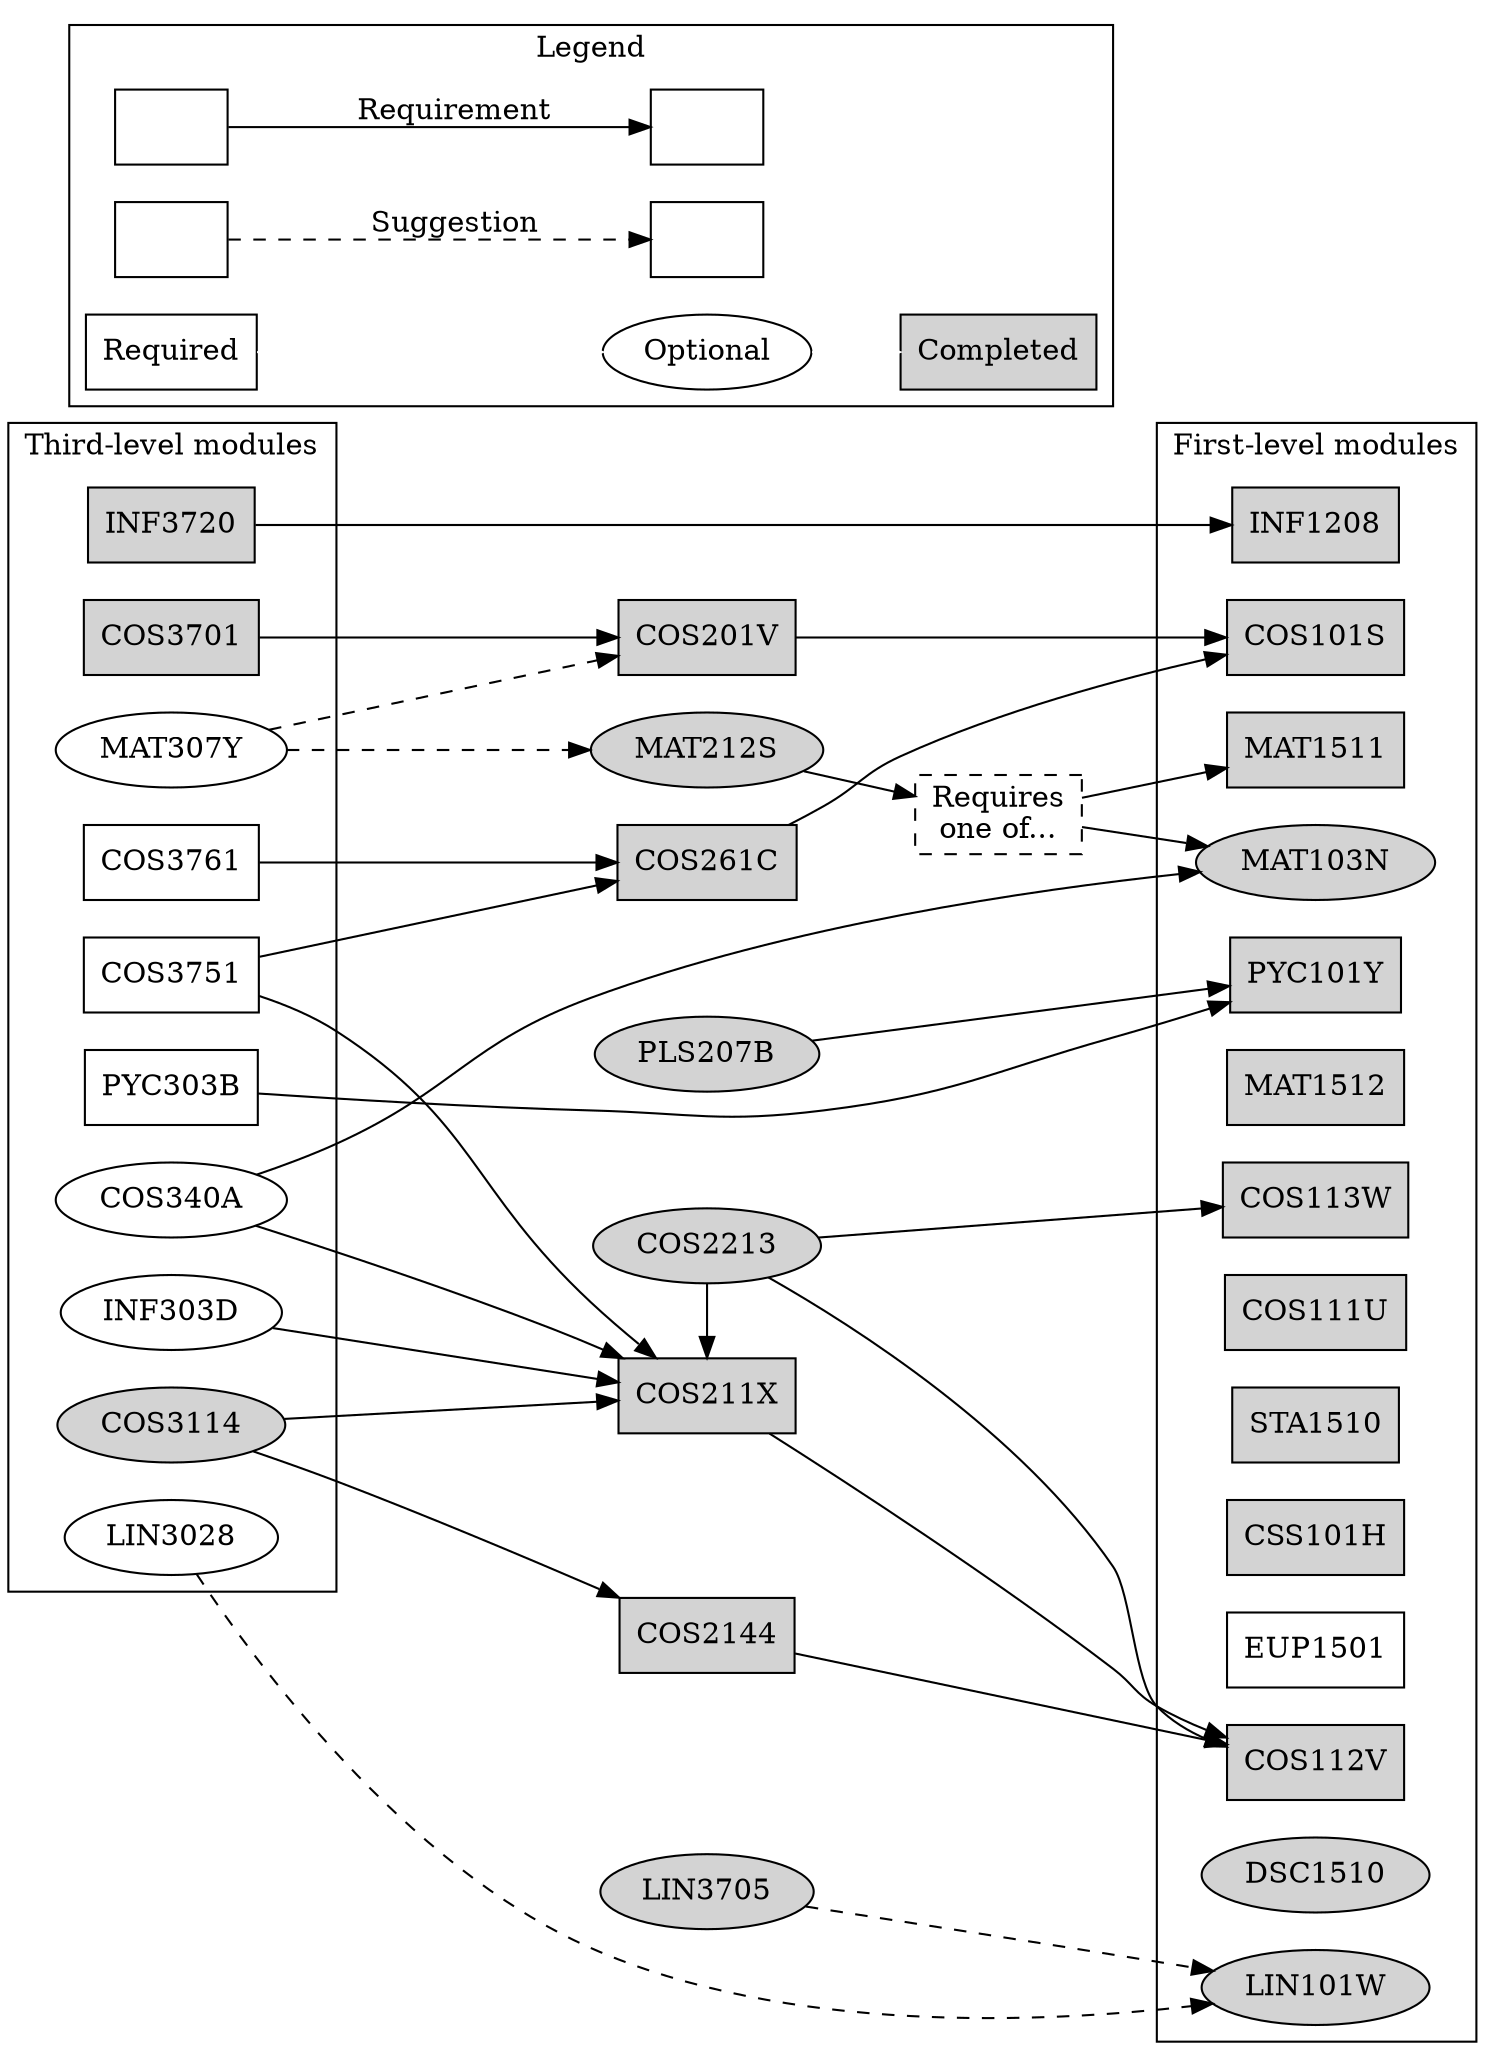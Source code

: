 digraph ComputationalIntelligence {
    node [shape=box];
    rankdir=LR;

    subgraph cluster3 {
        label = "Third-level modules";

        {rank=same;
        COS3701 [style=filled]
        INF3720 [style=filled]
        COS3751
        COS3761
        PYC303B}

        {rank=same; node [shape=ellipse];
        COS3114 [style=filled]
        MAT307Y COS340A
        INF303D
        LIN3028}
    }

    {rank=same; node [style=filled];
    COS201V COS211X COS261C COS2144}

    {rank=same; node [style=filled]; node [shape=ellipse];
    PLS207B MAT212S COS2213 LIN3705}

    MAT103OR151 [label="Requires\none of...", style=dashed];

    subgraph cluster1 {
        label = "First-level modules";

        {rank=same;
        {node [style=filled];
              COS101S COS112V COS113W INF1208 MAT1511 MAT1512
              PYC101Y COS111U STA1510 CSS101H}
        EUP1501}

        {rank=same; node [shape=ellipse];
            {node [style=filled];
                MAT103N DSC1510 LIN101W}}
    }


    subgraph cluster0 {
        rankdir=LR;
        label = "Legend";

        Module1 [label=""];
        Module2 [label=""];
        Module3 [label=""];
        Module4 [label=""];
        Module2 -> Module1 [label="Requirement"]
        Module4 -> Module3 [label="Suggestion", style=dashed]

        Required;
        Completed [style=filled];
        Optional [shape=ellipse];
        Required -> Optional [color=white];
        Optional -> Completed [color=white];
    }


    COS3701 -> {COS201V}
    INF3720 -> {INF1208}
    COS3751 -> {COS211X COS261C}
    COS3761 -> {COS261C}
    PYC303B -> {PYC101Y}

    COS3114 -> {COS211X COS2144}
    MAT307Y -> {MAT212S COS201V} [style=dashed]
    INF303D -> {COS211X}
    LIN3028 -> {LIN101W} [style=dashed]
    COS340A -> {COS211X MAT103N}


    COS201V -> {COS101S}
    COS211X -> {COS112V}
    COS261C -> {COS101S}
    COS2144 -> {COS112V}

    {rank=same; COS2213 COS211X}
    COS2213 -> {COS112V COS113W}
    COS2213 -> {COS211X}
    MAT212S -> {MAT103OR151}
    MAT103OR151 -> {MAT103N MAT1511}
    LIN3705 -> {LIN101W} [style=dashed]
    PLS207B -> {PYC101Y}
}
